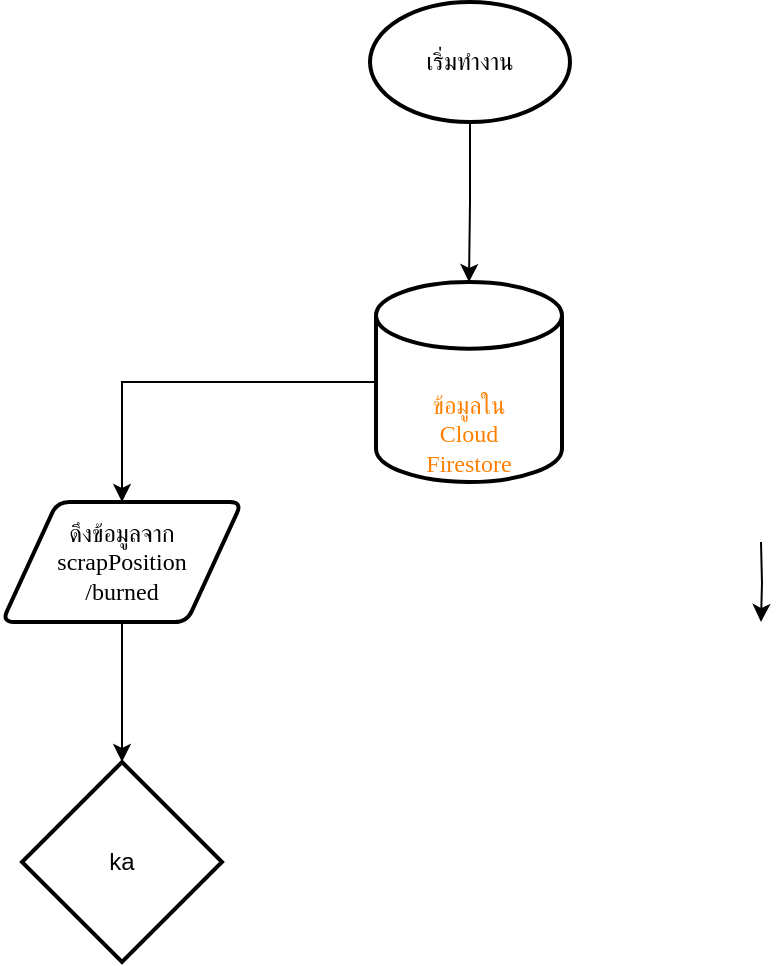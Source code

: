<mxfile version="12.8.4" type="github">
  <diagram id="TDsaU01vD9iEz750RFAm" name="Page-1">
    <mxGraphModel dx="868" dy="492" grid="1" gridSize="10" guides="1" tooltips="1" connect="1" arrows="1" fold="1" page="1" pageScale="1" pageWidth="1169" pageHeight="1654" math="0" shadow="0" extFonts="Kanit^https://fonts.googleapis.com/css?family=Kanit">
      <root>
        <mxCell id="0" />
        <mxCell id="1" parent="0" />
        <mxCell id="GEMU3bLkqiKZxPkndOhE-8" style="edgeStyle=orthogonalEdgeStyle;rounded=0;orthogonalLoop=1;jettySize=auto;html=1;" edge="1" parent="1">
          <mxGeometry relative="1" as="geometry">
            <mxPoint x="559.5" y="350" as="targetPoint" />
            <mxPoint x="559.5" y="310" as="sourcePoint" />
          </mxGeometry>
        </mxCell>
        <mxCell id="GEMU3bLkqiKZxPkndOhE-13" style="edgeStyle=orthogonalEdgeStyle;rounded=0;orthogonalLoop=1;jettySize=auto;html=1;entryX=0.5;entryY=0;entryDx=0;entryDy=0;entryPerimeter=0;" edge="1" parent="1" source="J_06DVWpJRrBW9wdnmQ_-1" target="GEMU3bLkqiKZxPkndOhE-12">
          <mxGeometry relative="1" as="geometry" />
        </mxCell>
        <mxCell id="J_06DVWpJRrBW9wdnmQ_-1" value="เริ่มทำงาน" style="strokeWidth=2;html=1;shape=mxgraph.flowchart.start_1;whiteSpace=wrap;fontFamily=Kanit;FType=g;" parent="1" vertex="1">
          <mxGeometry x="364" y="40" width="100" height="60" as="geometry" />
        </mxCell>
        <mxCell id="GEMU3bLkqiKZxPkndOhE-18" style="edgeStyle=orthogonalEdgeStyle;rounded=0;orthogonalLoop=1;jettySize=auto;html=1;exitX=0.5;exitY=1;exitDx=0;exitDy=0;entryX=0.5;entryY=0;entryDx=0;entryDy=0;entryPerimeter=0;" edge="1" parent="1" source="GEMU3bLkqiKZxPkndOhE-10" target="GEMU3bLkqiKZxPkndOhE-17">
          <mxGeometry relative="1" as="geometry" />
        </mxCell>
        <mxCell id="GEMU3bLkqiKZxPkndOhE-10" value="&lt;font face=&quot;Kanit&quot;&gt;ดึงข้อมูลจาก&lt;br&gt;scrapPosition&lt;br&gt;/burned&lt;br&gt;&lt;/font&gt;" style="shape=parallelogram;html=1;strokeWidth=2;perimeter=parallelogramPerimeter;whiteSpace=wrap;rounded=1;arcSize=12;size=0.23;" vertex="1" parent="1">
          <mxGeometry x="180" y="290" width="120" height="60" as="geometry" />
        </mxCell>
        <mxCell id="GEMU3bLkqiKZxPkndOhE-14" style="edgeStyle=orthogonalEdgeStyle;rounded=0;orthogonalLoop=1;jettySize=auto;html=1;entryX=0.5;entryY=0;entryDx=0;entryDy=0;" edge="1" parent="1" source="GEMU3bLkqiKZxPkndOhE-12" target="GEMU3bLkqiKZxPkndOhE-10">
          <mxGeometry relative="1" as="geometry" />
        </mxCell>
        <mxCell id="GEMU3bLkqiKZxPkndOhE-12" value="&lt;font face=&quot;Kanit&quot; color=&quot;#ff8000&quot;&gt;ข้อมูลใน&lt;br&gt;Cloud&lt;br&gt;Firestore&lt;br&gt;&lt;/font&gt;" style="strokeWidth=2;html=1;shape=mxgraph.flowchart.database;whiteSpace=wrap;verticalAlign=bottom;textDirection=ltr;horizontal=1;" vertex="1" parent="1">
          <mxGeometry x="367" y="180" width="93" height="100" as="geometry" />
        </mxCell>
        <mxCell id="GEMU3bLkqiKZxPkndOhE-17" value="ka" style="strokeWidth=2;html=1;shape=mxgraph.flowchart.decision;whiteSpace=wrap;" vertex="1" parent="1">
          <mxGeometry x="190" y="420" width="100" height="100" as="geometry" />
        </mxCell>
      </root>
    </mxGraphModel>
  </diagram>
</mxfile>
